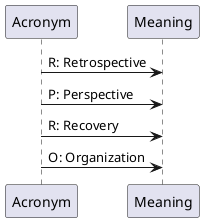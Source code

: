 @startuml
Acronym->Meaning: R: Retrospective
Acronym->Meaning: P: Perspective
Acronym->Meaning: R: Recovery
Acronym->Meaning: O: Organization
@enduml
